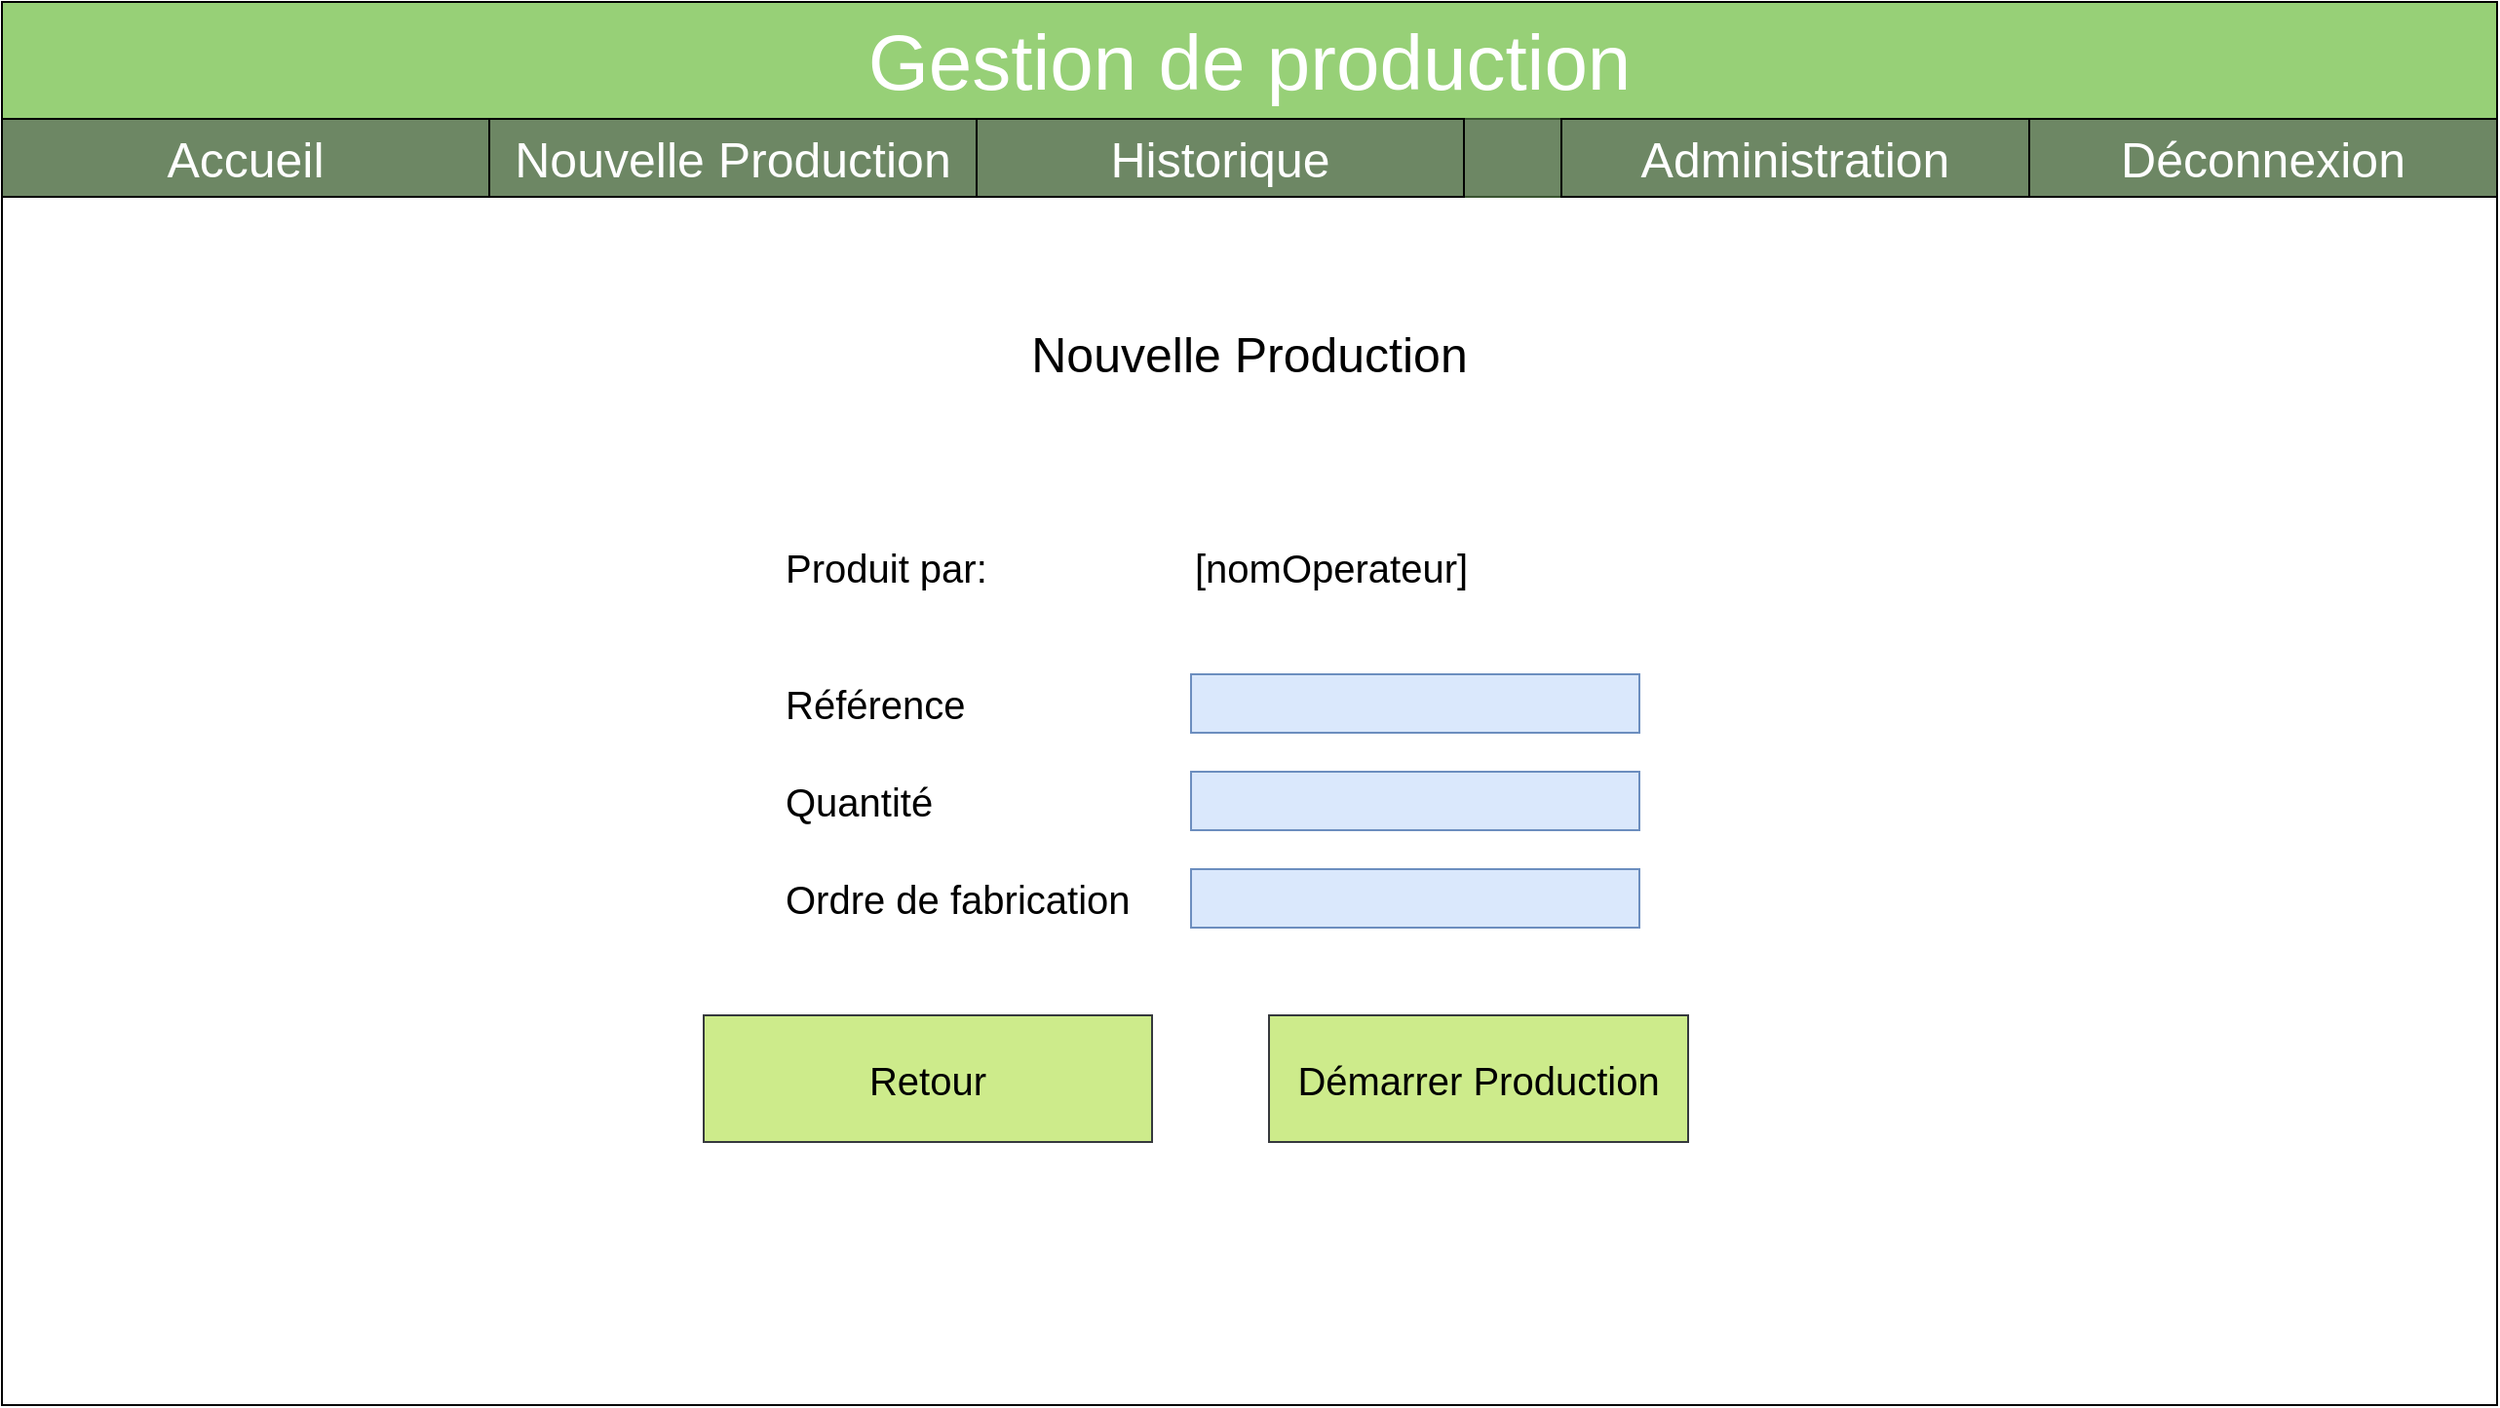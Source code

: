 <mxfile version="12.7.9" type="device"><diagram id="5LY-kPVBbWNV0C08CLV2" name="Page-1"><mxGraphModel dx="1673" dy="934" grid="1" gridSize="10" guides="1" tooltips="1" connect="1" arrows="1" fold="1" page="1" pageScale="1" pageWidth="827" pageHeight="1169" math="0" shadow="0"><root><mxCell id="0"/><mxCell id="1" parent="0"/><mxCell id="ZXastxEuhtDvrVVaWixb-1" value="" style="rounded=0;whiteSpace=wrap;html=1;" vertex="1" parent="1"><mxGeometry x="190" y="310" width="1280" height="720" as="geometry"/></mxCell><mxCell id="ZXastxEuhtDvrVVaWixb-54" value="" style="group;fillColor=#D5E8D4;" vertex="1" connectable="0" parent="1"><mxGeometry x="190" y="310" width="1280" height="100" as="geometry"/></mxCell><mxCell id="ZXastxEuhtDvrVVaWixb-55" value="" style="rounded=0;whiteSpace=wrap;html=1;shadow=0;glass=0;comic=0;fontSize=40;align=center;fillColor=#97D077;strokeColor=#000000;" vertex="1" parent="ZXastxEuhtDvrVVaWixb-54"><mxGeometry width="1280" height="60" as="geometry"/></mxCell><mxCell id="ZXastxEuhtDvrVVaWixb-56" value="Gestion de production" style="text;html=1;align=center;verticalAlign=middle;whiteSpace=wrap;rounded=0;shadow=0;glass=0;comic=0;fontSize=40;labelBackgroundColor=none;labelBorderColor=none;fontStyle=0;fontColor=#FFFFFF;" vertex="1" parent="ZXastxEuhtDvrVVaWixb-54"><mxGeometry x="400" y="10" width="480" height="40" as="geometry"/></mxCell><mxCell id="ZXastxEuhtDvrVVaWixb-57" value="" style="rounded=0;whiteSpace=wrap;html=1;shadow=0;glass=0;comic=0;fontSize=40;align=center;fillColor=#6d8764;strokeColor=#3A5431;fontColor=#ffffff;" vertex="1" parent="ZXastxEuhtDvrVVaWixb-54"><mxGeometry y="60" width="1280" height="40" as="geometry"/></mxCell><mxCell id="ZXastxEuhtDvrVVaWixb-58" value="Nouvelle Production" style="text;html=1;strokeColor=#000000;fillColor=none;align=center;verticalAlign=middle;whiteSpace=wrap;rounded=0;fontSize=25;fontColor=#FFFFFF;" vertex="1" parent="ZXastxEuhtDvrVVaWixb-54"><mxGeometry x="250" y="60" width="250" height="40" as="geometry"/></mxCell><mxCell id="ZXastxEuhtDvrVVaWixb-59" value="Historique&lt;span style=&quot;color: rgba(0 , 0 , 0 , 0) ; font-family: monospace ; font-size: 0px ; white-space: nowrap&quot;&gt;%3CmxGraphModel%3E%3Croot%3E%3CmxCell%20id%3D%220%22%2F%3E%3CmxCell%20id%3D%221%22%20parent%3D%220%22%2F%3E%3CmxCell%20id%3D%222%22%20value%3D%22Nouvelle%20Production%22%20style%3D%22text%3Bhtml%3D1%3BstrokeColor%3Dnone%3BfillColor%3Dnone%3Balign%3Dcenter%3BverticalAlign%3Dmiddle%3BwhiteSpace%3Dwrap%3Brounded%3D0%3BfontSize%3D25%3BfontColor%3D%23FFFFFF%3B%22%20vertex%3D%221%22%20parent%3D%221%22%3E%3CmxGeometry%20x%3D%22200%22%20y%3D%22370%22%20width%3D%22260%22%20height%3D%2240%22%20as%3D%22geometry%22%2F%3E%3C%2FmxCell%3E%3C%2Froot%3E%3C%2FmxGraphModel%3E&lt;/span&gt;" style="text;html=1;strokeColor=#000000;fillColor=none;align=center;verticalAlign=middle;whiteSpace=wrap;rounded=0;fontSize=25;fontColor=#FFFFFF;" vertex="1" parent="ZXastxEuhtDvrVVaWixb-54"><mxGeometry x="500" y="60" width="250" height="40" as="geometry"/></mxCell><mxCell id="ZXastxEuhtDvrVVaWixb-60" value="Administration" style="text;html=1;strokeColor=#000000;fillColor=none;align=center;verticalAlign=middle;whiteSpace=wrap;rounded=0;fontSize=25;fontColor=#FFFFFF;" vertex="1" parent="ZXastxEuhtDvrVVaWixb-54"><mxGeometry x="800" y="60" width="240" height="40" as="geometry"/></mxCell><mxCell id="ZXastxEuhtDvrVVaWixb-61" value="Déconnexion" style="text;html=1;strokeColor=#000000;fillColor=none;align=center;verticalAlign=middle;whiteSpace=wrap;rounded=0;fontSize=25;fontColor=#FFFFFF;" vertex="1" parent="ZXastxEuhtDvrVVaWixb-54"><mxGeometry x="1040" y="60" width="240" height="40" as="geometry"/></mxCell><mxCell id="ZXastxEuhtDvrVVaWixb-62" value="Accueil" style="text;html=1;strokeColor=#000000;fillColor=none;align=center;verticalAlign=middle;whiteSpace=wrap;rounded=0;fontSize=25;fontColor=#FFFFFF;" vertex="1" parent="ZXastxEuhtDvrVVaWixb-54"><mxGeometry y="60" width="250" height="40" as="geometry"/></mxCell><mxCell id="ZXastxEuhtDvrVVaWixb-63" value="&lt;font style=&quot;font-size: 25px&quot;&gt;Nouvelle Production&lt;/font&gt;" style="text;html=1;strokeColor=none;fillColor=none;align=center;verticalAlign=middle;whiteSpace=wrap;rounded=0;fontSize=40;" vertex="1" parent="1"><mxGeometry x="590" y="460" width="480" height="50" as="geometry"/></mxCell><mxCell id="ZXastxEuhtDvrVVaWixb-64" value="" style="rounded=0;whiteSpace=wrap;html=1;fontSize=40;fillColor=#dae8fc;strokeColor=#6c8ebf;" vertex="1" parent="1"><mxGeometry x="800" y="655" width="230" height="30" as="geometry"/></mxCell><mxCell id="ZXastxEuhtDvrVVaWixb-65" value="" style="rounded=0;whiteSpace=wrap;html=1;fontSize=40;fillColor=#dae8fc;strokeColor=#6c8ebf;" vertex="1" parent="1"><mxGeometry x="800" y="705" width="230" height="30" as="geometry"/></mxCell><mxCell id="ZXastxEuhtDvrVVaWixb-66" value="&lt;font style=&quot;font-size: 20px&quot;&gt;Référence&lt;/font&gt;" style="text;html=1;strokeColor=none;fillColor=none;align=left;verticalAlign=middle;whiteSpace=wrap;rounded=0;fontSize=20;shadow=0;comic=0;glass=0;" vertex="1" parent="1"><mxGeometry x="590" y="655" width="170" height="30" as="geometry"/></mxCell><mxCell id="ZXastxEuhtDvrVVaWixb-67" value="&lt;font style=&quot;font-size: 20px&quot;&gt;Quantité&lt;/font&gt;" style="text;html=1;strokeColor=none;fillColor=none;align=left;verticalAlign=middle;whiteSpace=wrap;rounded=0;fontSize=20;" vertex="1" parent="1"><mxGeometry x="590" y="705" width="190" height="30" as="geometry"/></mxCell><mxCell id="ZXastxEuhtDvrVVaWixb-68" value="Démarrer Production" style="rounded=0;whiteSpace=wrap;html=1;shadow=0;glass=0;comic=0;fontSize=20;align=center;fillColor=#cdeb8b;strokeColor=#36393d;" vertex="1" parent="1"><mxGeometry x="840" y="830" width="215" height="65" as="geometry"/></mxCell><mxCell id="ZXastxEuhtDvrVVaWixb-69" value="&lt;font style=&quot;font-size: 20px&quot;&gt;Produit par:&lt;/font&gt;" style="text;html=1;strokeColor=none;fillColor=none;align=left;verticalAlign=middle;whiteSpace=wrap;rounded=0;fontSize=20;shadow=0;comic=0;glass=0;" vertex="1" parent="1"><mxGeometry x="590" y="585" width="170" height="30" as="geometry"/></mxCell><mxCell id="ZXastxEuhtDvrVVaWixb-71" value="&lt;span style=&quot;font-size: 20px&quot;&gt;[nomOperateur]&lt;/span&gt;" style="text;html=1;strokeColor=none;fillColor=none;align=left;verticalAlign=middle;whiteSpace=wrap;rounded=0;fontSize=20;shadow=0;comic=0;glass=0;" vertex="1" parent="1"><mxGeometry x="800" y="585" width="230" height="30" as="geometry"/></mxCell><mxCell id="ZXastxEuhtDvrVVaWixb-72" value="" style="rounded=0;whiteSpace=wrap;html=1;fontSize=40;fillColor=#dae8fc;strokeColor=#6c8ebf;" vertex="1" parent="1"><mxGeometry x="800" y="755" width="230" height="30" as="geometry"/></mxCell><mxCell id="ZXastxEuhtDvrVVaWixb-73" value="&lt;font style=&quot;font-size: 20px&quot;&gt;Ordre de fabrication&lt;/font&gt;" style="text;html=1;strokeColor=none;fillColor=none;align=left;verticalAlign=middle;whiteSpace=wrap;rounded=0;fontSize=20;" vertex="1" parent="1"><mxGeometry x="590" y="755" width="190" height="30" as="geometry"/></mxCell><mxCell id="ZXastxEuhtDvrVVaWixb-74" value="Retour" style="rounded=0;whiteSpace=wrap;html=1;shadow=0;glass=0;comic=0;fontSize=20;align=center;fillColor=#cdeb8b;strokeColor=#36393d;" vertex="1" parent="1"><mxGeometry x="550" y="830" width="230" height="65" as="geometry"/></mxCell></root></mxGraphModel></diagram></mxfile>